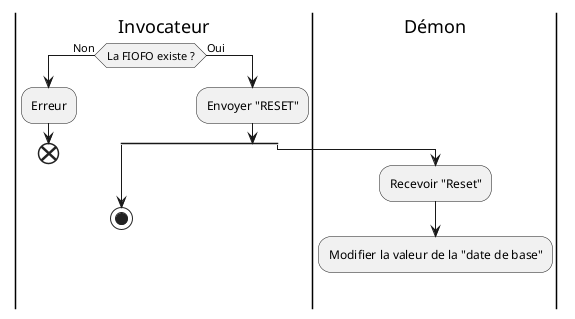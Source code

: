 @startuml
|Invocateur|
|Démon|

|Invocateur|
if (La FIOFO existe ?) then (Non)
    :Erreur;
    end 
else (Oui)
    :Envoyer "RESET";
    split 
        stop 
    split again 
        |Démon|
        :Recevoir "Reset";
        :Modifier la valeur de la "date de base";
        detach
    end split 

@enduml